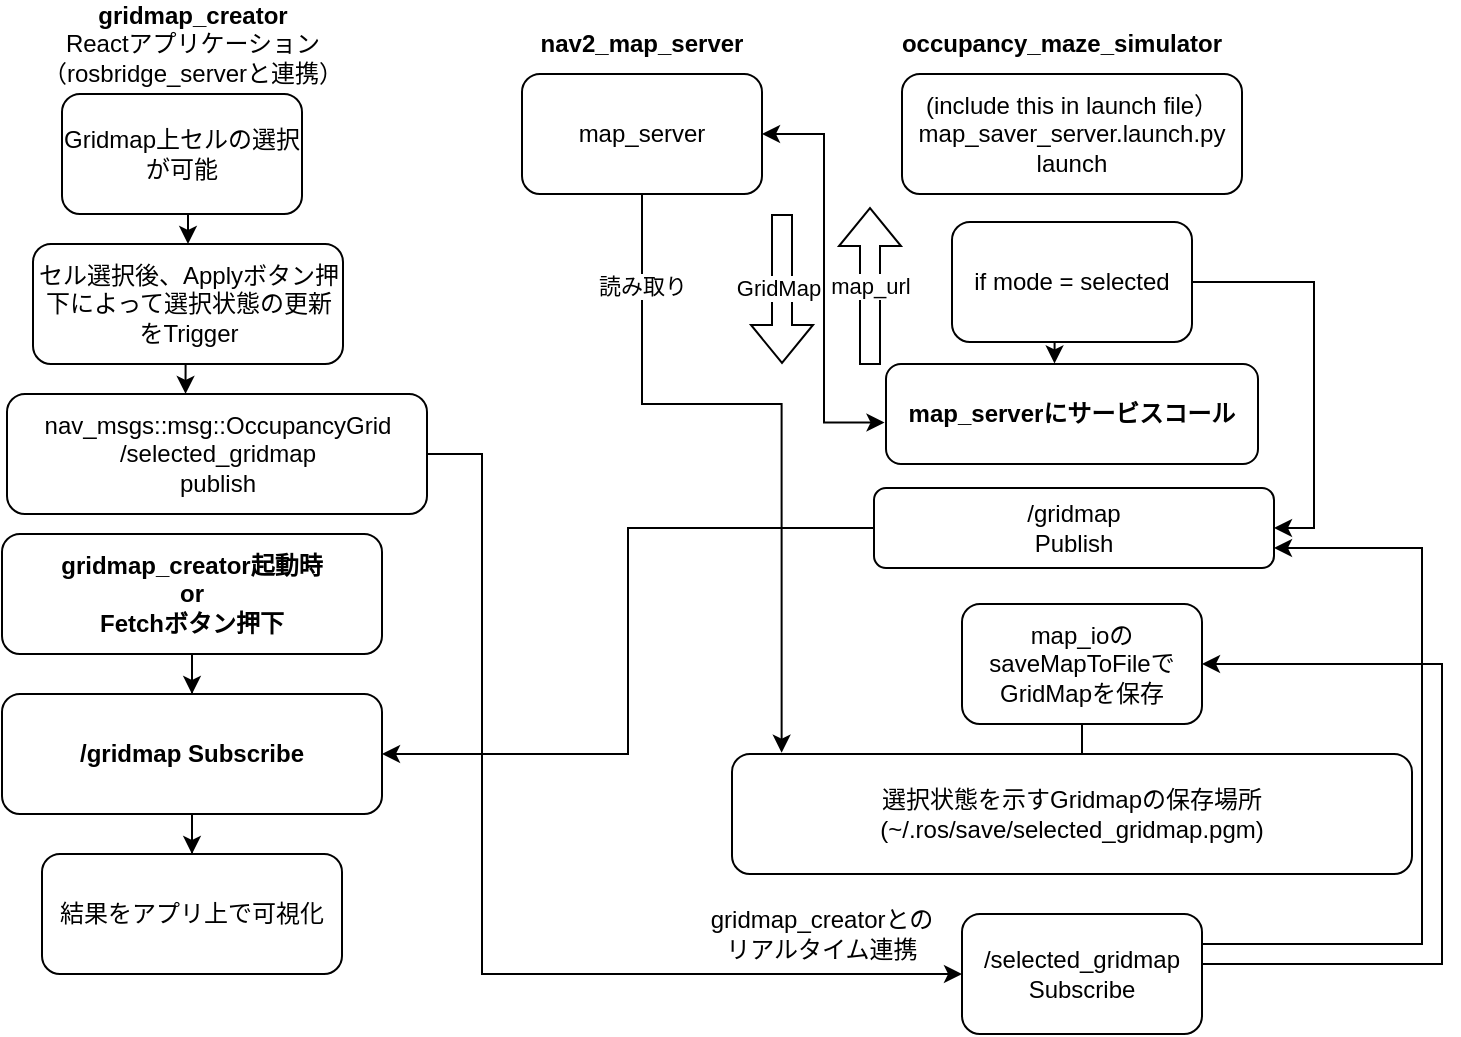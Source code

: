 <mxfile version="26.0.4">
  <diagram name="Page-1" id="C0TTzloq1Vdm2UTvwTLK">
    <mxGraphModel dx="989" dy="575" grid="1" gridSize="10" guides="1" tooltips="1" connect="1" arrows="1" fold="1" page="1" pageScale="1" pageWidth="1100" pageHeight="850" math="0" shadow="0">
      <root>
        <mxCell id="0" />
        <mxCell id="1" parent="0" />
        <mxCell id="lpFblWUsz3aCrupPQczd-22" style="edgeStyle=orthogonalEdgeStyle;rounded=0;orthogonalLoop=1;jettySize=auto;html=1;exitX=0.5;exitY=1;exitDx=0;exitDy=0;entryX=0.5;entryY=0;entryDx=0;entryDy=0;" parent="1" source="Qm9friMbtk5Wdlpzol8I-1" target="Qm9friMbtk5Wdlpzol8I-3" edge="1">
          <mxGeometry relative="1" as="geometry" />
        </mxCell>
        <mxCell id="Qm9friMbtk5Wdlpzol8I-1" value="Gridmap上セルの選択が可能" style="rounded=1;whiteSpace=wrap;html=1;" parent="1" vertex="1">
          <mxGeometry x="140" y="95" width="120" height="60" as="geometry" />
        </mxCell>
        <mxCell id="Qm9friMbtk5Wdlpzol8I-2" value="&lt;div&gt;&lt;b&gt;gridmap_creator&lt;/b&gt;&lt;/div&gt;Reactアプリケーション&lt;div&gt;（rosbridge_serverと連携）&lt;/div&gt;" style="text;html=1;align=center;verticalAlign=middle;whiteSpace=wrap;rounded=0;" parent="1" vertex="1">
          <mxGeometry x="117.5" y="50" width="175" height="40" as="geometry" />
        </mxCell>
        <mxCell id="Qm9friMbtk5Wdlpzol8I-3" value="セル選択後、Applyボタン押下によって選択状態の更新をTrigger" style="rounded=1;whiteSpace=wrap;html=1;" parent="1" vertex="1">
          <mxGeometry x="125.5" y="170" width="155" height="60" as="geometry" />
        </mxCell>
        <mxCell id="_t85q0Rl3mmEDD3trs_B-5" style="edgeStyle=orthogonalEdgeStyle;rounded=0;orthogonalLoop=1;jettySize=auto;html=1;exitX=1;exitY=0.5;exitDx=0;exitDy=0;entryX=0;entryY=0.5;entryDx=0;entryDy=0;" edge="1" parent="1" source="lpFblWUsz3aCrupPQczd-1" target="lpFblWUsz3aCrupPQczd-33">
          <mxGeometry relative="1" as="geometry">
            <Array as="points">
              <mxPoint x="350" y="275" />
              <mxPoint x="350" y="535" />
            </Array>
          </mxGeometry>
        </mxCell>
        <mxCell id="lpFblWUsz3aCrupPQczd-1" value="nav_msgs::msg::OccupancyGrid&lt;div&gt;/selected_gridmap&lt;/div&gt;&lt;div&gt;publish&lt;/div&gt;" style="rounded=1;whiteSpace=wrap;html=1;" parent="1" vertex="1">
          <mxGeometry x="112.5" y="245" width="210" height="60" as="geometry" />
        </mxCell>
        <mxCell id="lpFblWUsz3aCrupPQczd-2" value="&lt;div&gt;(include this in launch file）&lt;/div&gt;map_saver_server.launch.py&lt;div&gt;launch&lt;/div&gt;" style="rounded=1;whiteSpace=wrap;html=1;" parent="1" vertex="1">
          <mxGeometry x="560" y="85" width="170" height="60" as="geometry" />
        </mxCell>
        <mxCell id="lpFblWUsz3aCrupPQczd-3" value="&lt;b&gt;occupancy_maze_simulator&lt;/b&gt;" style="text;html=1;align=center;verticalAlign=middle;whiteSpace=wrap;rounded=0;" parent="1" vertex="1">
          <mxGeometry x="560" y="55" width="160" height="30" as="geometry" />
        </mxCell>
        <mxCell id="lpFblWUsz3aCrupPQczd-4" value="map_server" style="rounded=1;whiteSpace=wrap;html=1;" parent="1" vertex="1">
          <mxGeometry x="370" y="85" width="120" height="60" as="geometry" />
        </mxCell>
        <mxCell id="lpFblWUsz3aCrupPQczd-5" value="&lt;b&gt;nav2_map_server&lt;/b&gt;" style="text;html=1;align=center;verticalAlign=middle;whiteSpace=wrap;rounded=0;" parent="1" vertex="1">
          <mxGeometry x="400" y="55" width="60" height="30" as="geometry" />
        </mxCell>
        <mxCell id="_t85q0Rl3mmEDD3trs_B-19" style="edgeStyle=orthogonalEdgeStyle;rounded=0;orthogonalLoop=1;jettySize=auto;html=1;exitX=1;exitY=0.5;exitDx=0;exitDy=0;entryX=1;entryY=0.5;entryDx=0;entryDy=0;" edge="1" parent="1" source="lpFblWUsz3aCrupPQczd-6" target="_t85q0Rl3mmEDD3trs_B-16">
          <mxGeometry relative="1" as="geometry" />
        </mxCell>
        <mxCell id="lpFblWUsz3aCrupPQczd-6" value="if mode = selected" style="rounded=1;whiteSpace=wrap;html=1;" parent="1" vertex="1">
          <mxGeometry x="585" y="159" width="120" height="60" as="geometry" />
        </mxCell>
        <mxCell id="lpFblWUsz3aCrupPQczd-8" value="&lt;b&gt;map_serverにサービスコール&lt;/b&gt;" style="rounded=1;whiteSpace=wrap;html=1;" parent="1" vertex="1">
          <mxGeometry x="552" y="230" width="186" height="50" as="geometry" />
        </mxCell>
        <mxCell id="lpFblWUsz3aCrupPQczd-16" value="選択状態を示すGridmapの保存場所&lt;div&gt;(~/.ros/save/selected_gridmap.pgm)&lt;/div&gt;" style="rounded=1;whiteSpace=wrap;html=1;" parent="1" vertex="1">
          <mxGeometry x="475" y="425" width="340" height="60" as="geometry" />
        </mxCell>
        <mxCell id="lpFblWUsz3aCrupPQczd-24" style="edgeStyle=orthogonalEdgeStyle;rounded=0;orthogonalLoop=1;jettySize=auto;html=1;exitX=0.5;exitY=1;exitDx=0;exitDy=0;entryX=0.425;entryY=-0.001;entryDx=0;entryDy=0;entryPerimeter=0;" parent="1" source="Qm9friMbtk5Wdlpzol8I-3" target="lpFblWUsz3aCrupPQczd-1" edge="1">
          <mxGeometry relative="1" as="geometry" />
        </mxCell>
        <mxCell id="lpFblWUsz3aCrupPQczd-25" style="edgeStyle=orthogonalEdgeStyle;rounded=0;orthogonalLoop=1;jettySize=auto;html=1;exitX=0.5;exitY=1;exitDx=0;exitDy=0;entryX=0.453;entryY=-0.005;entryDx=0;entryDy=0;entryPerimeter=0;" parent="1" source="lpFblWUsz3aCrupPQczd-6" target="lpFblWUsz3aCrupPQczd-8" edge="1">
          <mxGeometry relative="1" as="geometry" />
        </mxCell>
        <mxCell id="lpFblWUsz3aCrupPQczd-30" value="" style="edgeStyle=orthogonalEdgeStyle;rounded=0;orthogonalLoop=1;jettySize=auto;html=1;" parent="1" source="lpFblWUsz3aCrupPQczd-28" target="lpFblWUsz3aCrupPQczd-29" edge="1">
          <mxGeometry relative="1" as="geometry" />
        </mxCell>
        <mxCell id="lpFblWUsz3aCrupPQczd-28" value="&lt;b&gt;gridmap_creator起動時&lt;/b&gt;&lt;div&gt;&lt;b&gt;or&lt;/b&gt;&lt;/div&gt;&lt;div&gt;&lt;b&gt;Fetchボタン押下&lt;/b&gt;&lt;/div&gt;" style="rounded=1;whiteSpace=wrap;html=1;" parent="1" vertex="1">
          <mxGeometry x="110" y="315" width="190" height="60" as="geometry" />
        </mxCell>
        <mxCell id="lpFblWUsz3aCrupPQczd-32" value="" style="edgeStyle=orthogonalEdgeStyle;rounded=0;orthogonalLoop=1;jettySize=auto;html=1;" parent="1" source="lpFblWUsz3aCrupPQczd-29" target="lpFblWUsz3aCrupPQczd-31" edge="1">
          <mxGeometry relative="1" as="geometry" />
        </mxCell>
        <mxCell id="lpFblWUsz3aCrupPQczd-29" value="&lt;b&gt;/gridmap Subscribe&lt;/b&gt;" style="rounded=1;whiteSpace=wrap;html=1;" parent="1" vertex="1">
          <mxGeometry x="110" y="395" width="190" height="60" as="geometry" />
        </mxCell>
        <mxCell id="lpFblWUsz3aCrupPQczd-31" value="結果をアプリ上で可視化" style="rounded=1;whiteSpace=wrap;html=1;" parent="1" vertex="1">
          <mxGeometry x="130" y="475" width="150" height="60" as="geometry" />
        </mxCell>
        <mxCell id="lpFblWUsz3aCrupPQczd-35" style="edgeStyle=orthogonalEdgeStyle;rounded=0;orthogonalLoop=1;jettySize=auto;html=1;entryX=1;entryY=0.5;entryDx=0;entryDy=0;" parent="1" source="lpFblWUsz3aCrupPQczd-33" target="_t85q0Rl3mmEDD3trs_B-3" edge="1">
          <mxGeometry relative="1" as="geometry">
            <Array as="points">
              <mxPoint x="830" y="530" />
              <mxPoint x="830" y="380" />
            </Array>
          </mxGeometry>
        </mxCell>
        <mxCell id="lpFblWUsz3aCrupPQczd-33" value="/selected_gridmap&lt;div&gt;Subscribe&lt;/div&gt;" style="rounded=1;whiteSpace=wrap;html=1;" parent="1" vertex="1">
          <mxGeometry x="590" y="505" width="120" height="60" as="geometry" />
        </mxCell>
        <mxCell id="lpFblWUsz3aCrupPQczd-34" value="gridmap_creatorとの&lt;div&gt;リアルタイム連携&lt;/div&gt;" style="text;html=1;align=center;verticalAlign=middle;whiteSpace=wrap;rounded=0;" parent="1" vertex="1">
          <mxGeometry x="450" y="500" width="140" height="30" as="geometry" />
        </mxCell>
        <mxCell id="_t85q0Rl3mmEDD3trs_B-4" style="edgeStyle=orthogonalEdgeStyle;rounded=0;orthogonalLoop=1;jettySize=auto;html=1;entryX=0.5;entryY=0;entryDx=0;entryDy=0;endArrow=none;endFill=0;" edge="1" parent="1" source="_t85q0Rl3mmEDD3trs_B-3" target="lpFblWUsz3aCrupPQczd-16">
          <mxGeometry relative="1" as="geometry">
            <Array as="points">
              <mxPoint x="650" y="425" />
            </Array>
          </mxGeometry>
        </mxCell>
        <mxCell id="_t85q0Rl3mmEDD3trs_B-3" value="map_ioのsaveMapToFileで&lt;div&gt;GridMapを保存&lt;/div&gt;" style="rounded=1;whiteSpace=wrap;html=1;" vertex="1" parent="1">
          <mxGeometry x="590" y="350" width="120" height="60" as="geometry" />
        </mxCell>
        <mxCell id="_t85q0Rl3mmEDD3trs_B-6" style="edgeStyle=orthogonalEdgeStyle;rounded=0;orthogonalLoop=1;jettySize=auto;html=1;entryX=0.073;entryY=-0.011;entryDx=0;entryDy=0;entryPerimeter=0;" edge="1" parent="1" source="lpFblWUsz3aCrupPQczd-4" target="lpFblWUsz3aCrupPQczd-16">
          <mxGeometry relative="1" as="geometry">
            <Array as="points">
              <mxPoint x="430" y="250" />
              <mxPoint x="500" y="250" />
            </Array>
          </mxGeometry>
        </mxCell>
        <mxCell id="_t85q0Rl3mmEDD3trs_B-7" value="読み取り" style="edgeLabel;html=1;align=center;verticalAlign=middle;resizable=0;points=[];" vertex="1" connectable="0" parent="_t85q0Rl3mmEDD3trs_B-6">
          <mxGeometry x="-0.739" relative="1" as="geometry">
            <mxPoint as="offset" />
          </mxGeometry>
        </mxCell>
        <mxCell id="_t85q0Rl3mmEDD3trs_B-10" style="edgeStyle=orthogonalEdgeStyle;rounded=0;orthogonalLoop=1;jettySize=auto;html=1;exitX=1;exitY=0.5;exitDx=0;exitDy=0;entryX=-0.004;entryY=0.585;entryDx=0;entryDy=0;entryPerimeter=0;startArrow=classic;startFill=1;" edge="1" parent="1" source="lpFblWUsz3aCrupPQczd-4" target="lpFblWUsz3aCrupPQczd-8">
          <mxGeometry relative="1" as="geometry" />
        </mxCell>
        <mxCell id="_t85q0Rl3mmEDD3trs_B-11" value="" style="shape=flexArrow;endArrow=classic;html=1;rounded=0;" edge="1" parent="1">
          <mxGeometry width="50" height="50" relative="1" as="geometry">
            <mxPoint x="544" y="230.5" as="sourcePoint" />
            <mxPoint x="544" y="151.5" as="targetPoint" />
          </mxGeometry>
        </mxCell>
        <mxCell id="_t85q0Rl3mmEDD3trs_B-12" value="map_url" style="edgeLabel;html=1;align=center;verticalAlign=middle;resizable=0;points=[];" vertex="1" connectable="0" parent="_t85q0Rl3mmEDD3trs_B-11">
          <mxGeometry x="0.258" y="-4" relative="1" as="geometry">
            <mxPoint x="-4" y="10" as="offset" />
          </mxGeometry>
        </mxCell>
        <mxCell id="_t85q0Rl3mmEDD3trs_B-13" value="" style="shape=flexArrow;endArrow=classic;html=1;rounded=0;" edge="1" parent="1">
          <mxGeometry width="50" height="50" relative="1" as="geometry">
            <mxPoint x="500.0" y="155" as="sourcePoint" />
            <mxPoint x="500" y="230" as="targetPoint" />
          </mxGeometry>
        </mxCell>
        <mxCell id="_t85q0Rl3mmEDD3trs_B-14" value="GridMap" style="edgeLabel;html=1;align=center;verticalAlign=middle;resizable=0;points=[];" vertex="1" connectable="0" parent="_t85q0Rl3mmEDD3trs_B-13">
          <mxGeometry x="0.258" y="-4" relative="1" as="geometry">
            <mxPoint x="2" y="-10" as="offset" />
          </mxGeometry>
        </mxCell>
        <mxCell id="_t85q0Rl3mmEDD3trs_B-22" style="edgeStyle=orthogonalEdgeStyle;rounded=0;orthogonalLoop=1;jettySize=auto;html=1;exitX=0;exitY=0.5;exitDx=0;exitDy=0;entryX=1;entryY=0.5;entryDx=0;entryDy=0;" edge="1" parent="1" source="_t85q0Rl3mmEDD3trs_B-16" target="lpFblWUsz3aCrupPQczd-29">
          <mxGeometry relative="1" as="geometry" />
        </mxCell>
        <mxCell id="_t85q0Rl3mmEDD3trs_B-16" value="/gridmap&lt;div&gt;Publish&lt;/div&gt;" style="rounded=1;whiteSpace=wrap;html=1;" vertex="1" parent="1">
          <mxGeometry x="546" y="292" width="200" height="40" as="geometry" />
        </mxCell>
        <mxCell id="_t85q0Rl3mmEDD3trs_B-20" style="edgeStyle=orthogonalEdgeStyle;rounded=0;orthogonalLoop=1;jettySize=auto;html=1;exitX=1;exitY=0.25;exitDx=0;exitDy=0;entryX=1;entryY=0.75;entryDx=0;entryDy=0;" edge="1" parent="1" source="lpFblWUsz3aCrupPQczd-33" target="_t85q0Rl3mmEDD3trs_B-16">
          <mxGeometry relative="1" as="geometry">
            <Array as="points">
              <mxPoint x="820" y="520" />
              <mxPoint x="820" y="322" />
            </Array>
          </mxGeometry>
        </mxCell>
      </root>
    </mxGraphModel>
  </diagram>
</mxfile>

